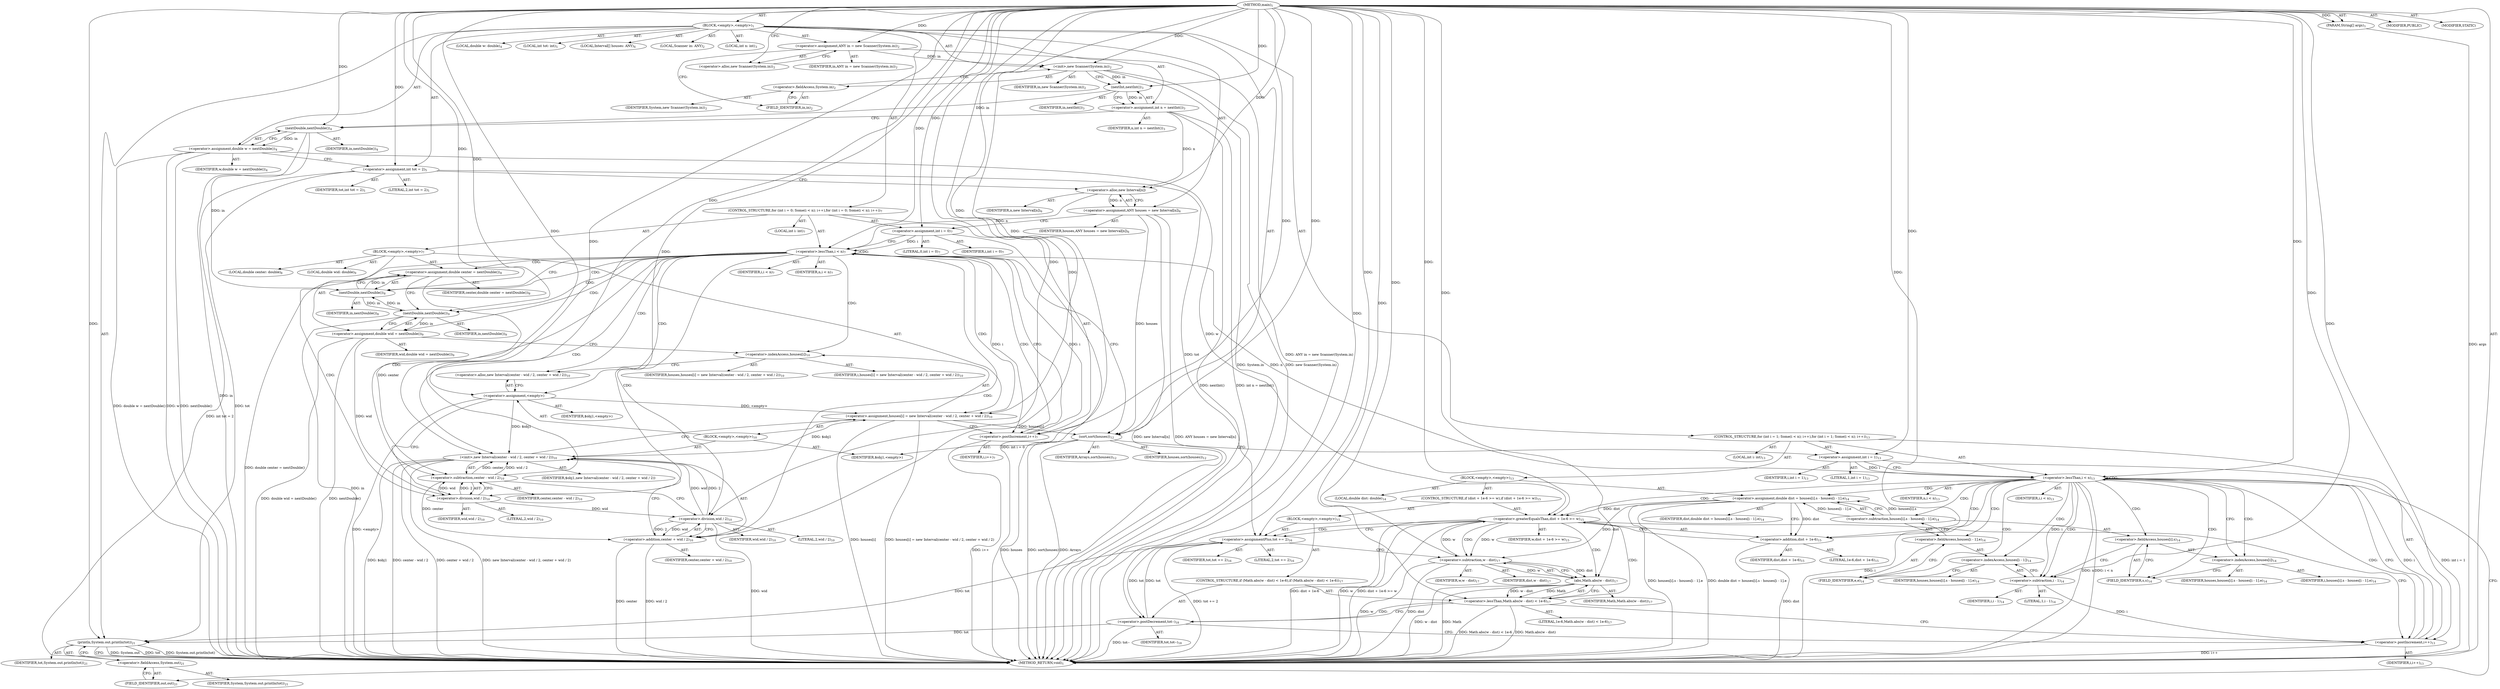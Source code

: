 digraph "main" {  
"19" [label = <(METHOD,main)<SUB>1</SUB>> ]
"20" [label = <(PARAM,String[] args)<SUB>1</SUB>> ]
"21" [label = <(BLOCK,&lt;empty&gt;,&lt;empty&gt;)<SUB>1</SUB>> ]
"4" [label = <(LOCAL,Scanner in: ANY)<SUB>2</SUB>> ]
"22" [label = <(&lt;operator&gt;.assignment,ANY in = new Scanner(System.in))<SUB>2</SUB>> ]
"23" [label = <(IDENTIFIER,in,ANY in = new Scanner(System.in))<SUB>2</SUB>> ]
"24" [label = <(&lt;operator&gt;.alloc,new Scanner(System.in))<SUB>2</SUB>> ]
"25" [label = <(&lt;init&gt;,new Scanner(System.in))<SUB>2</SUB>> ]
"3" [label = <(IDENTIFIER,in,new Scanner(System.in))<SUB>2</SUB>> ]
"26" [label = <(&lt;operator&gt;.fieldAccess,System.in)<SUB>2</SUB>> ]
"27" [label = <(IDENTIFIER,System,new Scanner(System.in))<SUB>2</SUB>> ]
"28" [label = <(FIELD_IDENTIFIER,in,in)<SUB>2</SUB>> ]
"29" [label = <(LOCAL,int n: int)<SUB>3</SUB>> ]
"30" [label = <(&lt;operator&gt;.assignment,int n = nextInt())<SUB>3</SUB>> ]
"31" [label = <(IDENTIFIER,n,int n = nextInt())<SUB>3</SUB>> ]
"32" [label = <(nextInt,nextInt())<SUB>3</SUB>> ]
"33" [label = <(IDENTIFIER,in,nextInt())<SUB>3</SUB>> ]
"34" [label = <(LOCAL,double w: double)<SUB>4</SUB>> ]
"35" [label = <(&lt;operator&gt;.assignment,double w = nextDouble())<SUB>4</SUB>> ]
"36" [label = <(IDENTIFIER,w,double w = nextDouble())<SUB>4</SUB>> ]
"37" [label = <(nextDouble,nextDouble())<SUB>4</SUB>> ]
"38" [label = <(IDENTIFIER,in,nextDouble())<SUB>4</SUB>> ]
"39" [label = <(LOCAL,int tot: int)<SUB>5</SUB>> ]
"40" [label = <(&lt;operator&gt;.assignment,int tot = 2)<SUB>5</SUB>> ]
"41" [label = <(IDENTIFIER,tot,int tot = 2)<SUB>5</SUB>> ]
"42" [label = <(LITERAL,2,int tot = 2)<SUB>5</SUB>> ]
"43" [label = <(LOCAL,Interval[] houses: ANY)<SUB>6</SUB>> ]
"44" [label = <(&lt;operator&gt;.assignment,ANY houses = new Interval[n])<SUB>6</SUB>> ]
"45" [label = <(IDENTIFIER,houses,ANY houses = new Interval[n])<SUB>6</SUB>> ]
"46" [label = <(&lt;operator&gt;.alloc,new Interval[n])> ]
"47" [label = <(IDENTIFIER,n,new Interval[n])<SUB>6</SUB>> ]
"48" [label = <(CONTROL_STRUCTURE,for (int i = 0; Some(i &lt; n); i++),for (int i = 0; Some(i &lt; n); i++))<SUB>7</SUB>> ]
"49" [label = <(LOCAL,int i: int)<SUB>7</SUB>> ]
"50" [label = <(&lt;operator&gt;.assignment,int i = 0)<SUB>7</SUB>> ]
"51" [label = <(IDENTIFIER,i,int i = 0)<SUB>7</SUB>> ]
"52" [label = <(LITERAL,0,int i = 0)<SUB>7</SUB>> ]
"53" [label = <(&lt;operator&gt;.lessThan,i &lt; n)<SUB>7</SUB>> ]
"54" [label = <(IDENTIFIER,i,i &lt; n)<SUB>7</SUB>> ]
"55" [label = <(IDENTIFIER,n,i &lt; n)<SUB>7</SUB>> ]
"56" [label = <(&lt;operator&gt;.postIncrement,i++)<SUB>7</SUB>> ]
"57" [label = <(IDENTIFIER,i,i++)<SUB>7</SUB>> ]
"58" [label = <(BLOCK,&lt;empty&gt;,&lt;empty&gt;)<SUB>7</SUB>> ]
"59" [label = <(LOCAL,double center: double)<SUB>8</SUB>> ]
"60" [label = <(&lt;operator&gt;.assignment,double center = nextDouble())<SUB>8</SUB>> ]
"61" [label = <(IDENTIFIER,center,double center = nextDouble())<SUB>8</SUB>> ]
"62" [label = <(nextDouble,nextDouble())<SUB>8</SUB>> ]
"63" [label = <(IDENTIFIER,in,nextDouble())<SUB>8</SUB>> ]
"64" [label = <(LOCAL,double wid: double)<SUB>9</SUB>> ]
"65" [label = <(&lt;operator&gt;.assignment,double wid = nextDouble())<SUB>9</SUB>> ]
"66" [label = <(IDENTIFIER,wid,double wid = nextDouble())<SUB>9</SUB>> ]
"67" [label = <(nextDouble,nextDouble())<SUB>9</SUB>> ]
"68" [label = <(IDENTIFIER,in,nextDouble())<SUB>9</SUB>> ]
"69" [label = <(&lt;operator&gt;.assignment,houses[i] = new Interval(center - wid / 2, center + wid / 2))<SUB>10</SUB>> ]
"70" [label = <(&lt;operator&gt;.indexAccess,houses[i])<SUB>10</SUB>> ]
"71" [label = <(IDENTIFIER,houses,houses[i] = new Interval(center - wid / 2, center + wid / 2))<SUB>10</SUB>> ]
"72" [label = <(IDENTIFIER,i,houses[i] = new Interval(center - wid / 2, center + wid / 2))<SUB>10</SUB>> ]
"73" [label = <(BLOCK,&lt;empty&gt;,&lt;empty&gt;)<SUB>10</SUB>> ]
"74" [label = <(&lt;operator&gt;.assignment,&lt;empty&gt;)> ]
"75" [label = <(IDENTIFIER,$obj1,&lt;empty&gt;)> ]
"76" [label = <(&lt;operator&gt;.alloc,new Interval(center - wid / 2, center + wid / 2))<SUB>10</SUB>> ]
"77" [label = <(&lt;init&gt;,new Interval(center - wid / 2, center + wid / 2))<SUB>10</SUB>> ]
"78" [label = <(IDENTIFIER,$obj1,new Interval(center - wid / 2, center + wid / 2))> ]
"79" [label = <(&lt;operator&gt;.subtraction,center - wid / 2)<SUB>10</SUB>> ]
"80" [label = <(IDENTIFIER,center,center - wid / 2)<SUB>10</SUB>> ]
"81" [label = <(&lt;operator&gt;.division,wid / 2)<SUB>10</SUB>> ]
"82" [label = <(IDENTIFIER,wid,wid / 2)<SUB>10</SUB>> ]
"83" [label = <(LITERAL,2,wid / 2)<SUB>10</SUB>> ]
"84" [label = <(&lt;operator&gt;.addition,center + wid / 2)<SUB>10</SUB>> ]
"85" [label = <(IDENTIFIER,center,center + wid / 2)<SUB>10</SUB>> ]
"86" [label = <(&lt;operator&gt;.division,wid / 2)<SUB>10</SUB>> ]
"87" [label = <(IDENTIFIER,wid,wid / 2)<SUB>10</SUB>> ]
"88" [label = <(LITERAL,2,wid / 2)<SUB>10</SUB>> ]
"89" [label = <(IDENTIFIER,$obj1,&lt;empty&gt;)> ]
"90" [label = <(sort,sort(houses))<SUB>12</SUB>> ]
"91" [label = <(IDENTIFIER,Arrays,sort(houses))<SUB>12</SUB>> ]
"92" [label = <(IDENTIFIER,houses,sort(houses))<SUB>12</SUB>> ]
"93" [label = <(CONTROL_STRUCTURE,for (int i = 1; Some(i &lt; n); i++),for (int i = 1; Some(i &lt; n); i++))<SUB>13</SUB>> ]
"94" [label = <(LOCAL,int i: int)<SUB>13</SUB>> ]
"95" [label = <(&lt;operator&gt;.assignment,int i = 1)<SUB>13</SUB>> ]
"96" [label = <(IDENTIFIER,i,int i = 1)<SUB>13</SUB>> ]
"97" [label = <(LITERAL,1,int i = 1)<SUB>13</SUB>> ]
"98" [label = <(&lt;operator&gt;.lessThan,i &lt; n)<SUB>13</SUB>> ]
"99" [label = <(IDENTIFIER,i,i &lt; n)<SUB>13</SUB>> ]
"100" [label = <(IDENTIFIER,n,i &lt; n)<SUB>13</SUB>> ]
"101" [label = <(&lt;operator&gt;.postIncrement,i++)<SUB>13</SUB>> ]
"102" [label = <(IDENTIFIER,i,i++)<SUB>13</SUB>> ]
"103" [label = <(BLOCK,&lt;empty&gt;,&lt;empty&gt;)<SUB>13</SUB>> ]
"104" [label = <(LOCAL,double dist: double)<SUB>14</SUB>> ]
"105" [label = <(&lt;operator&gt;.assignment,double dist = houses[i].s - houses[i - 1].e)<SUB>14</SUB>> ]
"106" [label = <(IDENTIFIER,dist,double dist = houses[i].s - houses[i - 1].e)<SUB>14</SUB>> ]
"107" [label = <(&lt;operator&gt;.subtraction,houses[i].s - houses[i - 1].e)<SUB>14</SUB>> ]
"108" [label = <(&lt;operator&gt;.fieldAccess,houses[i].s)<SUB>14</SUB>> ]
"109" [label = <(&lt;operator&gt;.indexAccess,houses[i])<SUB>14</SUB>> ]
"110" [label = <(IDENTIFIER,houses,houses[i].s - houses[i - 1].e)<SUB>14</SUB>> ]
"111" [label = <(IDENTIFIER,i,houses[i].s - houses[i - 1].e)<SUB>14</SUB>> ]
"112" [label = <(FIELD_IDENTIFIER,s,s)<SUB>14</SUB>> ]
"113" [label = <(&lt;operator&gt;.fieldAccess,houses[i - 1].e)<SUB>14</SUB>> ]
"114" [label = <(&lt;operator&gt;.indexAccess,houses[i - 1])<SUB>14</SUB>> ]
"115" [label = <(IDENTIFIER,houses,houses[i].s - houses[i - 1].e)<SUB>14</SUB>> ]
"116" [label = <(&lt;operator&gt;.subtraction,i - 1)<SUB>14</SUB>> ]
"117" [label = <(IDENTIFIER,i,i - 1)<SUB>14</SUB>> ]
"118" [label = <(LITERAL,1,i - 1)<SUB>14</SUB>> ]
"119" [label = <(FIELD_IDENTIFIER,e,e)<SUB>14</SUB>> ]
"120" [label = <(CONTROL_STRUCTURE,if (dist + 1e-6 &gt;= w),if (dist + 1e-6 &gt;= w))<SUB>15</SUB>> ]
"121" [label = <(&lt;operator&gt;.greaterEqualsThan,dist + 1e-6 &gt;= w)<SUB>15</SUB>> ]
"122" [label = <(&lt;operator&gt;.addition,dist + 1e-6)<SUB>15</SUB>> ]
"123" [label = <(IDENTIFIER,dist,dist + 1e-6)<SUB>15</SUB>> ]
"124" [label = <(LITERAL,1e-6,dist + 1e-6)<SUB>15</SUB>> ]
"125" [label = <(IDENTIFIER,w,dist + 1e-6 &gt;= w)<SUB>15</SUB>> ]
"126" [label = <(BLOCK,&lt;empty&gt;,&lt;empty&gt;)<SUB>15</SUB>> ]
"127" [label = <(&lt;operator&gt;.assignmentPlus,tot += 2)<SUB>16</SUB>> ]
"128" [label = <(IDENTIFIER,tot,tot += 2)<SUB>16</SUB>> ]
"129" [label = <(LITERAL,2,tot += 2)<SUB>16</SUB>> ]
"130" [label = <(CONTROL_STRUCTURE,if (Math.abs(w - dist) &lt; 1e-6),if (Math.abs(w - dist) &lt; 1e-6))<SUB>17</SUB>> ]
"131" [label = <(&lt;operator&gt;.lessThan,Math.abs(w - dist) &lt; 1e-6)<SUB>17</SUB>> ]
"132" [label = <(abs,Math.abs(w - dist))<SUB>17</SUB>> ]
"133" [label = <(IDENTIFIER,Math,Math.abs(w - dist))<SUB>17</SUB>> ]
"134" [label = <(&lt;operator&gt;.subtraction,w - dist)<SUB>17</SUB>> ]
"135" [label = <(IDENTIFIER,w,w - dist)<SUB>17</SUB>> ]
"136" [label = <(IDENTIFIER,dist,w - dist)<SUB>17</SUB>> ]
"137" [label = <(LITERAL,1e-6,Math.abs(w - dist) &lt; 1e-6)<SUB>17</SUB>> ]
"138" [label = <(&lt;operator&gt;.postDecrement,tot--)<SUB>18</SUB>> ]
"139" [label = <(IDENTIFIER,tot,tot--)<SUB>18</SUB>> ]
"140" [label = <(println,System.out.println(tot))<SUB>21</SUB>> ]
"141" [label = <(&lt;operator&gt;.fieldAccess,System.out)<SUB>21</SUB>> ]
"142" [label = <(IDENTIFIER,System,System.out.println(tot))<SUB>21</SUB>> ]
"143" [label = <(FIELD_IDENTIFIER,out,out)<SUB>21</SUB>> ]
"144" [label = <(IDENTIFIER,tot,System.out.println(tot))<SUB>21</SUB>> ]
"145" [label = <(MODIFIER,PUBLIC)> ]
"146" [label = <(MODIFIER,STATIC)> ]
"147" [label = <(METHOD_RETURN,void)<SUB>1</SUB>> ]
  "19" -> "20"  [ label = "AST: "] 
  "19" -> "21"  [ label = "AST: "] 
  "19" -> "145"  [ label = "AST: "] 
  "19" -> "146"  [ label = "AST: "] 
  "19" -> "147"  [ label = "AST: "] 
  "21" -> "4"  [ label = "AST: "] 
  "21" -> "22"  [ label = "AST: "] 
  "21" -> "25"  [ label = "AST: "] 
  "21" -> "29"  [ label = "AST: "] 
  "21" -> "30"  [ label = "AST: "] 
  "21" -> "34"  [ label = "AST: "] 
  "21" -> "35"  [ label = "AST: "] 
  "21" -> "39"  [ label = "AST: "] 
  "21" -> "40"  [ label = "AST: "] 
  "21" -> "43"  [ label = "AST: "] 
  "21" -> "44"  [ label = "AST: "] 
  "21" -> "48"  [ label = "AST: "] 
  "21" -> "90"  [ label = "AST: "] 
  "21" -> "93"  [ label = "AST: "] 
  "21" -> "140"  [ label = "AST: "] 
  "22" -> "23"  [ label = "AST: "] 
  "22" -> "24"  [ label = "AST: "] 
  "25" -> "3"  [ label = "AST: "] 
  "25" -> "26"  [ label = "AST: "] 
  "26" -> "27"  [ label = "AST: "] 
  "26" -> "28"  [ label = "AST: "] 
  "30" -> "31"  [ label = "AST: "] 
  "30" -> "32"  [ label = "AST: "] 
  "32" -> "33"  [ label = "AST: "] 
  "35" -> "36"  [ label = "AST: "] 
  "35" -> "37"  [ label = "AST: "] 
  "37" -> "38"  [ label = "AST: "] 
  "40" -> "41"  [ label = "AST: "] 
  "40" -> "42"  [ label = "AST: "] 
  "44" -> "45"  [ label = "AST: "] 
  "44" -> "46"  [ label = "AST: "] 
  "46" -> "47"  [ label = "AST: "] 
  "48" -> "49"  [ label = "AST: "] 
  "48" -> "50"  [ label = "AST: "] 
  "48" -> "53"  [ label = "AST: "] 
  "48" -> "56"  [ label = "AST: "] 
  "48" -> "58"  [ label = "AST: "] 
  "50" -> "51"  [ label = "AST: "] 
  "50" -> "52"  [ label = "AST: "] 
  "53" -> "54"  [ label = "AST: "] 
  "53" -> "55"  [ label = "AST: "] 
  "56" -> "57"  [ label = "AST: "] 
  "58" -> "59"  [ label = "AST: "] 
  "58" -> "60"  [ label = "AST: "] 
  "58" -> "64"  [ label = "AST: "] 
  "58" -> "65"  [ label = "AST: "] 
  "58" -> "69"  [ label = "AST: "] 
  "60" -> "61"  [ label = "AST: "] 
  "60" -> "62"  [ label = "AST: "] 
  "62" -> "63"  [ label = "AST: "] 
  "65" -> "66"  [ label = "AST: "] 
  "65" -> "67"  [ label = "AST: "] 
  "67" -> "68"  [ label = "AST: "] 
  "69" -> "70"  [ label = "AST: "] 
  "69" -> "73"  [ label = "AST: "] 
  "70" -> "71"  [ label = "AST: "] 
  "70" -> "72"  [ label = "AST: "] 
  "73" -> "74"  [ label = "AST: "] 
  "73" -> "77"  [ label = "AST: "] 
  "73" -> "89"  [ label = "AST: "] 
  "74" -> "75"  [ label = "AST: "] 
  "74" -> "76"  [ label = "AST: "] 
  "77" -> "78"  [ label = "AST: "] 
  "77" -> "79"  [ label = "AST: "] 
  "77" -> "84"  [ label = "AST: "] 
  "79" -> "80"  [ label = "AST: "] 
  "79" -> "81"  [ label = "AST: "] 
  "81" -> "82"  [ label = "AST: "] 
  "81" -> "83"  [ label = "AST: "] 
  "84" -> "85"  [ label = "AST: "] 
  "84" -> "86"  [ label = "AST: "] 
  "86" -> "87"  [ label = "AST: "] 
  "86" -> "88"  [ label = "AST: "] 
  "90" -> "91"  [ label = "AST: "] 
  "90" -> "92"  [ label = "AST: "] 
  "93" -> "94"  [ label = "AST: "] 
  "93" -> "95"  [ label = "AST: "] 
  "93" -> "98"  [ label = "AST: "] 
  "93" -> "101"  [ label = "AST: "] 
  "93" -> "103"  [ label = "AST: "] 
  "95" -> "96"  [ label = "AST: "] 
  "95" -> "97"  [ label = "AST: "] 
  "98" -> "99"  [ label = "AST: "] 
  "98" -> "100"  [ label = "AST: "] 
  "101" -> "102"  [ label = "AST: "] 
  "103" -> "104"  [ label = "AST: "] 
  "103" -> "105"  [ label = "AST: "] 
  "103" -> "120"  [ label = "AST: "] 
  "105" -> "106"  [ label = "AST: "] 
  "105" -> "107"  [ label = "AST: "] 
  "107" -> "108"  [ label = "AST: "] 
  "107" -> "113"  [ label = "AST: "] 
  "108" -> "109"  [ label = "AST: "] 
  "108" -> "112"  [ label = "AST: "] 
  "109" -> "110"  [ label = "AST: "] 
  "109" -> "111"  [ label = "AST: "] 
  "113" -> "114"  [ label = "AST: "] 
  "113" -> "119"  [ label = "AST: "] 
  "114" -> "115"  [ label = "AST: "] 
  "114" -> "116"  [ label = "AST: "] 
  "116" -> "117"  [ label = "AST: "] 
  "116" -> "118"  [ label = "AST: "] 
  "120" -> "121"  [ label = "AST: "] 
  "120" -> "126"  [ label = "AST: "] 
  "121" -> "122"  [ label = "AST: "] 
  "121" -> "125"  [ label = "AST: "] 
  "122" -> "123"  [ label = "AST: "] 
  "122" -> "124"  [ label = "AST: "] 
  "126" -> "127"  [ label = "AST: "] 
  "126" -> "130"  [ label = "AST: "] 
  "127" -> "128"  [ label = "AST: "] 
  "127" -> "129"  [ label = "AST: "] 
  "130" -> "131"  [ label = "AST: "] 
  "130" -> "138"  [ label = "AST: "] 
  "131" -> "132"  [ label = "AST: "] 
  "131" -> "137"  [ label = "AST: "] 
  "132" -> "133"  [ label = "AST: "] 
  "132" -> "134"  [ label = "AST: "] 
  "134" -> "135"  [ label = "AST: "] 
  "134" -> "136"  [ label = "AST: "] 
  "138" -> "139"  [ label = "AST: "] 
  "140" -> "141"  [ label = "AST: "] 
  "140" -> "144"  [ label = "AST: "] 
  "141" -> "142"  [ label = "AST: "] 
  "141" -> "143"  [ label = "AST: "] 
  "22" -> "28"  [ label = "CFG: "] 
  "25" -> "32"  [ label = "CFG: "] 
  "30" -> "37"  [ label = "CFG: "] 
  "35" -> "40"  [ label = "CFG: "] 
  "40" -> "46"  [ label = "CFG: "] 
  "44" -> "50"  [ label = "CFG: "] 
  "90" -> "95"  [ label = "CFG: "] 
  "140" -> "147"  [ label = "CFG: "] 
  "24" -> "22"  [ label = "CFG: "] 
  "26" -> "25"  [ label = "CFG: "] 
  "32" -> "30"  [ label = "CFG: "] 
  "37" -> "35"  [ label = "CFG: "] 
  "46" -> "44"  [ label = "CFG: "] 
  "50" -> "53"  [ label = "CFG: "] 
  "53" -> "62"  [ label = "CFG: "] 
  "53" -> "90"  [ label = "CFG: "] 
  "56" -> "53"  [ label = "CFG: "] 
  "95" -> "98"  [ label = "CFG: "] 
  "98" -> "109"  [ label = "CFG: "] 
  "98" -> "143"  [ label = "CFG: "] 
  "101" -> "98"  [ label = "CFG: "] 
  "141" -> "140"  [ label = "CFG: "] 
  "28" -> "26"  [ label = "CFG: "] 
  "60" -> "67"  [ label = "CFG: "] 
  "65" -> "70"  [ label = "CFG: "] 
  "69" -> "56"  [ label = "CFG: "] 
  "105" -> "122"  [ label = "CFG: "] 
  "143" -> "141"  [ label = "CFG: "] 
  "62" -> "60"  [ label = "CFG: "] 
  "67" -> "65"  [ label = "CFG: "] 
  "70" -> "76"  [ label = "CFG: "] 
  "107" -> "105"  [ label = "CFG: "] 
  "121" -> "127"  [ label = "CFG: "] 
  "121" -> "101"  [ label = "CFG: "] 
  "74" -> "81"  [ label = "CFG: "] 
  "77" -> "69"  [ label = "CFG: "] 
  "108" -> "116"  [ label = "CFG: "] 
  "113" -> "107"  [ label = "CFG: "] 
  "122" -> "121"  [ label = "CFG: "] 
  "127" -> "134"  [ label = "CFG: "] 
  "76" -> "74"  [ label = "CFG: "] 
  "79" -> "86"  [ label = "CFG: "] 
  "84" -> "77"  [ label = "CFG: "] 
  "109" -> "112"  [ label = "CFG: "] 
  "112" -> "108"  [ label = "CFG: "] 
  "114" -> "119"  [ label = "CFG: "] 
  "119" -> "113"  [ label = "CFG: "] 
  "131" -> "138"  [ label = "CFG: "] 
  "131" -> "101"  [ label = "CFG: "] 
  "138" -> "101"  [ label = "CFG: "] 
  "81" -> "79"  [ label = "CFG: "] 
  "86" -> "84"  [ label = "CFG: "] 
  "116" -> "114"  [ label = "CFG: "] 
  "132" -> "131"  [ label = "CFG: "] 
  "134" -> "132"  [ label = "CFG: "] 
  "19" -> "24"  [ label = "CFG: "] 
  "20" -> "147"  [ label = "DDG: args"] 
  "22" -> "147"  [ label = "DDG: ANY in = new Scanner(System.in)"] 
  "25" -> "147"  [ label = "DDG: System.in"] 
  "25" -> "147"  [ label = "DDG: new Scanner(System.in)"] 
  "30" -> "147"  [ label = "DDG: nextInt()"] 
  "30" -> "147"  [ label = "DDG: int n = nextInt()"] 
  "35" -> "147"  [ label = "DDG: w"] 
  "37" -> "147"  [ label = "DDG: in"] 
  "35" -> "147"  [ label = "DDG: nextDouble()"] 
  "35" -> "147"  [ label = "DDG: double w = nextDouble()"] 
  "40" -> "147"  [ label = "DDG: int tot = 2"] 
  "44" -> "147"  [ label = "DDG: new Interval[n]"] 
  "44" -> "147"  [ label = "DDG: ANY houses = new Interval[n]"] 
  "50" -> "147"  [ label = "DDG: int i = 0"] 
  "90" -> "147"  [ label = "DDG: houses"] 
  "90" -> "147"  [ label = "DDG: sort(houses)"] 
  "95" -> "147"  [ label = "DDG: int i = 1"] 
  "98" -> "147"  [ label = "DDG: i"] 
  "98" -> "147"  [ label = "DDG: n"] 
  "98" -> "147"  [ label = "DDG: i &lt; n"] 
  "140" -> "147"  [ label = "DDG: System.out"] 
  "140" -> "147"  [ label = "DDG: tot"] 
  "140" -> "147"  [ label = "DDG: System.out.println(tot)"] 
  "105" -> "147"  [ label = "DDG: houses[i].s - houses[i - 1].e"] 
  "105" -> "147"  [ label = "DDG: double dist = houses[i].s - houses[i - 1].e"] 
  "122" -> "147"  [ label = "DDG: dist"] 
  "121" -> "147"  [ label = "DDG: dist + 1e-6"] 
  "121" -> "147"  [ label = "DDG: w"] 
  "121" -> "147"  [ label = "DDG: dist + 1e-6 &gt;= w"] 
  "127" -> "147"  [ label = "DDG: tot += 2"] 
  "134" -> "147"  [ label = "DDG: w"] 
  "134" -> "147"  [ label = "DDG: dist"] 
  "132" -> "147"  [ label = "DDG: w - dist"] 
  "131" -> "147"  [ label = "DDG: Math.abs(w - dist)"] 
  "131" -> "147"  [ label = "DDG: Math.abs(w - dist) &lt; 1e-6"] 
  "138" -> "147"  [ label = "DDG: tot--"] 
  "101" -> "147"  [ label = "DDG: i++"] 
  "60" -> "147"  [ label = "DDG: double center = nextDouble()"] 
  "67" -> "147"  [ label = "DDG: in"] 
  "65" -> "147"  [ label = "DDG: nextDouble()"] 
  "65" -> "147"  [ label = "DDG: double wid = nextDouble()"] 
  "69" -> "147"  [ label = "DDG: houses[i]"] 
  "74" -> "147"  [ label = "DDG: &lt;empty&gt;"] 
  "77" -> "147"  [ label = "DDG: $obj1"] 
  "77" -> "147"  [ label = "DDG: center - wid / 2"] 
  "84" -> "147"  [ label = "DDG: center"] 
  "86" -> "147"  [ label = "DDG: wid"] 
  "84" -> "147"  [ label = "DDG: wid / 2"] 
  "77" -> "147"  [ label = "DDG: center + wid / 2"] 
  "77" -> "147"  [ label = "DDG: new Interval(center - wid / 2, center + wid / 2)"] 
  "69" -> "147"  [ label = "DDG: houses[i] = new Interval(center - wid / 2, center + wid / 2)"] 
  "56" -> "147"  [ label = "DDG: i++"] 
  "90" -> "147"  [ label = "DDG: Arrays"] 
  "132" -> "147"  [ label = "DDG: Math"] 
  "19" -> "20"  [ label = "DDG: "] 
  "19" -> "22"  [ label = "DDG: "] 
  "32" -> "30"  [ label = "DDG: in"] 
  "37" -> "35"  [ label = "DDG: in"] 
  "19" -> "40"  [ label = "DDG: "] 
  "46" -> "44"  [ label = "DDG: n"] 
  "22" -> "25"  [ label = "DDG: in"] 
  "19" -> "25"  [ label = "DDG: "] 
  "19" -> "50"  [ label = "DDG: "] 
  "19" -> "90"  [ label = "DDG: "] 
  "44" -> "90"  [ label = "DDG: houses"] 
  "69" -> "90"  [ label = "DDG: houses[i]"] 
  "19" -> "95"  [ label = "DDG: "] 
  "40" -> "140"  [ label = "DDG: tot"] 
  "127" -> "140"  [ label = "DDG: tot"] 
  "138" -> "140"  [ label = "DDG: tot"] 
  "19" -> "140"  [ label = "DDG: "] 
  "25" -> "32"  [ label = "DDG: in"] 
  "19" -> "32"  [ label = "DDG: "] 
  "32" -> "37"  [ label = "DDG: in"] 
  "19" -> "37"  [ label = "DDG: "] 
  "30" -> "46"  [ label = "DDG: n"] 
  "19" -> "46"  [ label = "DDG: "] 
  "50" -> "53"  [ label = "DDG: i"] 
  "56" -> "53"  [ label = "DDG: i"] 
  "19" -> "53"  [ label = "DDG: "] 
  "46" -> "53"  [ label = "DDG: n"] 
  "53" -> "56"  [ label = "DDG: i"] 
  "19" -> "56"  [ label = "DDG: "] 
  "62" -> "60"  [ label = "DDG: in"] 
  "67" -> "65"  [ label = "DDG: in"] 
  "74" -> "69"  [ label = "DDG: &lt;empty&gt;"] 
  "77" -> "69"  [ label = "DDG: $obj1"] 
  "19" -> "69"  [ label = "DDG: "] 
  "95" -> "98"  [ label = "DDG: i"] 
  "101" -> "98"  [ label = "DDG: i"] 
  "19" -> "98"  [ label = "DDG: "] 
  "53" -> "98"  [ label = "DDG: n"] 
  "116" -> "101"  [ label = "DDG: i"] 
  "19" -> "101"  [ label = "DDG: "] 
  "107" -> "105"  [ label = "DDG: houses[i].s"] 
  "107" -> "105"  [ label = "DDG: houses[i - 1].e"] 
  "37" -> "62"  [ label = "DDG: in"] 
  "67" -> "62"  [ label = "DDG: in"] 
  "19" -> "62"  [ label = "DDG: "] 
  "62" -> "67"  [ label = "DDG: in"] 
  "19" -> "67"  [ label = "DDG: "] 
  "19" -> "74"  [ label = "DDG: "] 
  "19" -> "89"  [ label = "DDG: "] 
  "105" -> "121"  [ label = "DDG: dist"] 
  "19" -> "121"  [ label = "DDG: "] 
  "35" -> "121"  [ label = "DDG: w"] 
  "134" -> "121"  [ label = "DDG: w"] 
  "19" -> "127"  [ label = "DDG: "] 
  "74" -> "77"  [ label = "DDG: $obj1"] 
  "19" -> "77"  [ label = "DDG: "] 
  "79" -> "77"  [ label = "DDG: center"] 
  "79" -> "77"  [ label = "DDG: wid / 2"] 
  "86" -> "77"  [ label = "DDG: wid"] 
  "86" -> "77"  [ label = "DDG: 2"] 
  "105" -> "122"  [ label = "DDG: dist"] 
  "19" -> "122"  [ label = "DDG: "] 
  "40" -> "127"  [ label = "DDG: tot"] 
  "138" -> "127"  [ label = "DDG: tot"] 
  "60" -> "79"  [ label = "DDG: center"] 
  "19" -> "79"  [ label = "DDG: "] 
  "81" -> "79"  [ label = "DDG: wid"] 
  "81" -> "79"  [ label = "DDG: 2"] 
  "79" -> "84"  [ label = "DDG: center"] 
  "19" -> "84"  [ label = "DDG: "] 
  "86" -> "84"  [ label = "DDG: wid"] 
  "86" -> "84"  [ label = "DDG: 2"] 
  "132" -> "131"  [ label = "DDG: Math"] 
  "132" -> "131"  [ label = "DDG: w - dist"] 
  "19" -> "131"  [ label = "DDG: "] 
  "127" -> "138"  [ label = "DDG: tot"] 
  "19" -> "138"  [ label = "DDG: "] 
  "65" -> "81"  [ label = "DDG: wid"] 
  "19" -> "81"  [ label = "DDG: "] 
  "81" -> "86"  [ label = "DDG: wid"] 
  "19" -> "86"  [ label = "DDG: "] 
  "98" -> "116"  [ label = "DDG: i"] 
  "19" -> "116"  [ label = "DDG: "] 
  "19" -> "132"  [ label = "DDG: "] 
  "134" -> "132"  [ label = "DDG: w"] 
  "134" -> "132"  [ label = "DDG: dist"] 
  "121" -> "134"  [ label = "DDG: w"] 
  "19" -> "134"  [ label = "DDG: "] 
  "105" -> "134"  [ label = "DDG: dist"] 
  "53" -> "60"  [ label = "CDG: "] 
  "53" -> "77"  [ label = "CDG: "] 
  "53" -> "81"  [ label = "CDG: "] 
  "53" -> "84"  [ label = "CDG: "] 
  "53" -> "56"  [ label = "CDG: "] 
  "53" -> "69"  [ label = "CDG: "] 
  "53" -> "67"  [ label = "CDG: "] 
  "53" -> "74"  [ label = "CDG: "] 
  "53" -> "76"  [ label = "CDG: "] 
  "53" -> "65"  [ label = "CDG: "] 
  "53" -> "79"  [ label = "CDG: "] 
  "53" -> "53"  [ label = "CDG: "] 
  "53" -> "70"  [ label = "CDG: "] 
  "53" -> "62"  [ label = "CDG: "] 
  "53" -> "86"  [ label = "CDG: "] 
  "98" -> "107"  [ label = "CDG: "] 
  "98" -> "98"  [ label = "CDG: "] 
  "98" -> "113"  [ label = "CDG: "] 
  "98" -> "116"  [ label = "CDG: "] 
  "98" -> "122"  [ label = "CDG: "] 
  "98" -> "114"  [ label = "CDG: "] 
  "98" -> "119"  [ label = "CDG: "] 
  "98" -> "121"  [ label = "CDG: "] 
  "98" -> "112"  [ label = "CDG: "] 
  "98" -> "101"  [ label = "CDG: "] 
  "98" -> "105"  [ label = "CDG: "] 
  "98" -> "108"  [ label = "CDG: "] 
  "98" -> "109"  [ label = "CDG: "] 
  "121" -> "131"  [ label = "CDG: "] 
  "121" -> "132"  [ label = "CDG: "] 
  "121" -> "134"  [ label = "CDG: "] 
  "121" -> "127"  [ label = "CDG: "] 
  "131" -> "138"  [ label = "CDG: "] 
}
